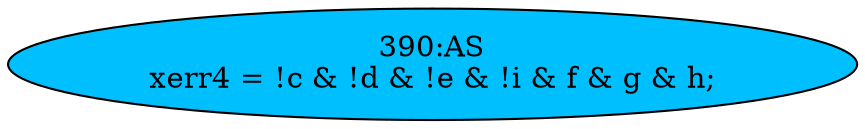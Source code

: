 strict digraph "" {
	node [label="\N"];
	"390:AS"	 [ast="<pyverilog.vparser.ast.Assign object at 0x7f14cee0b310>",
		def_var="['xerr4']",
		fillcolor=deepskyblue,
		label="390:AS
xerr4 = !c & !d & !e & !i & f & g & h;",
		statements="[]",
		style=filled,
		typ=Assign,
		use_var="['c', 'd', 'e', 'i', 'f', 'g', 'h']"];
}
